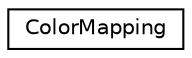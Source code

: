 digraph G
{
  edge [fontname="Helvetica",fontsize="10",labelfontname="Helvetica",labelfontsize="10"];
  node [fontname="Helvetica",fontsize="10",shape=record];
  rankdir=LR;
  Node1 [label="ColorMapping",height=0.2,width=0.4,color="black", fillcolor="white", style="filled",URL="$dd/dc4/structColorMapping.html"];
}
